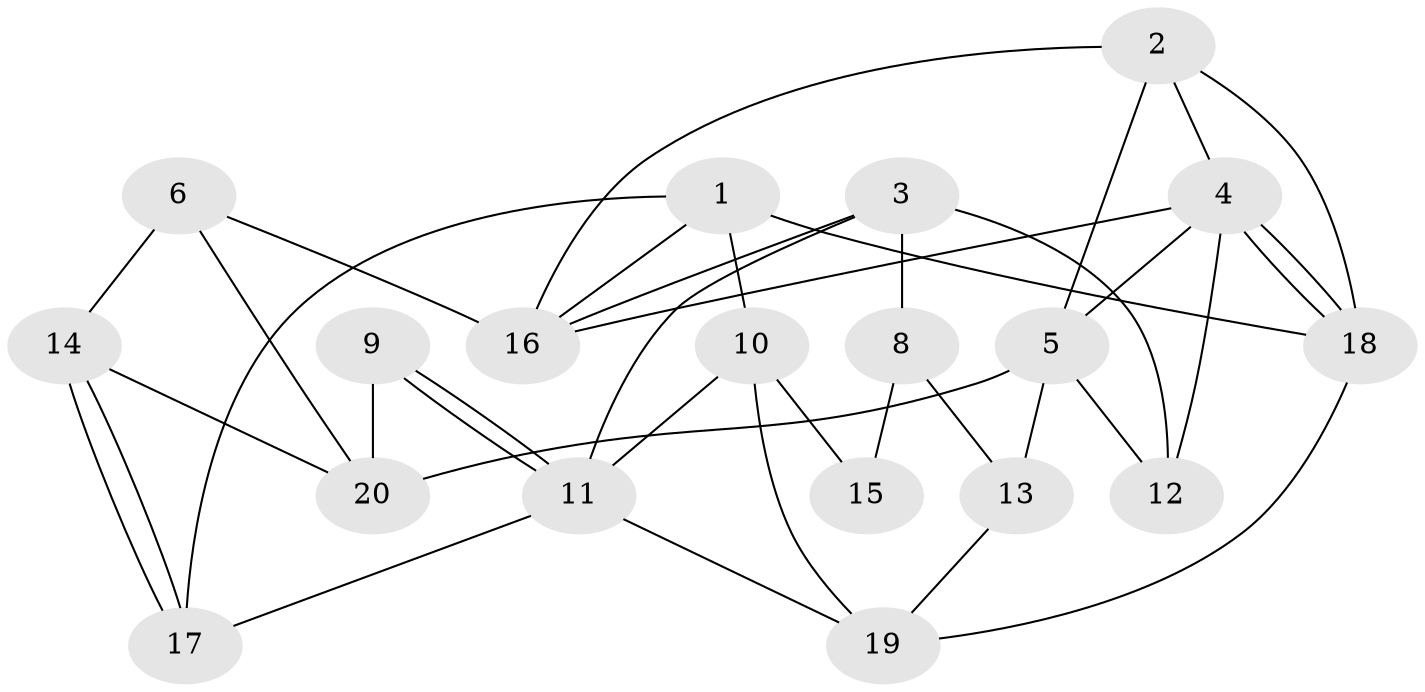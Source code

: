// Generated by graph-tools (version 1.1) at 2025/46/02/15/25 05:46:28]
// undirected, 19 vertices, 38 edges
graph export_dot {
graph [start="1"]
  node [color=gray90,style=filled];
  1;
  2;
  3;
  4;
  5;
  6;
  8;
  9;
  10;
  11;
  12;
  13;
  14;
  15 [super="+7"];
  16;
  17;
  18;
  19;
  20 [super="+7"];
  1 -- 18;
  1 -- 17;
  1 -- 10;
  1 -- 16;
  2 -- 4;
  2 -- 16;
  2 -- 5;
  2 -- 18;
  3 -- 11;
  3 -- 16;
  3 -- 8;
  3 -- 12;
  4 -- 12;
  4 -- 18;
  4 -- 18;
  4 -- 5;
  4 -- 16;
  5 -- 12;
  5 -- 13;
  5 -- 20;
  6 -- 16;
  6 -- 14;
  6 -- 20;
  8 -- 13;
  8 -- 15;
  9 -- 20;
  9 -- 11;
  9 -- 11;
  10 -- 19;
  10 -- 11;
  10 -- 15;
  11 -- 17;
  11 -- 19;
  13 -- 19;
  14 -- 17;
  14 -- 17;
  14 -- 20;
  18 -- 19;
}
